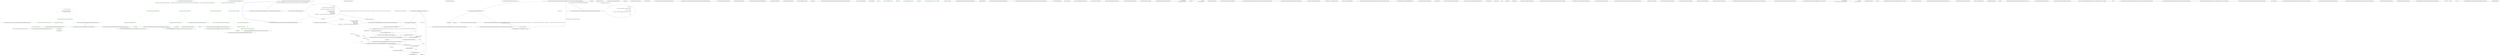 digraph  {
d1 [label="this._browser = new Browser(with =>\r\n            {\r\n                with.Module<TestingViewFactoryTestModule>();\r\n                with.ViewFactory<TestingViewFactory>();\r\n            })", span="10-14", cluster="Nancy.Testing.Tests.TestingViewExtensions.GetModelExtententionsTests.GetModelExtententionsTests()", color=green, community=1];
d34 [label="Nancy.Testing.Tests.TestingViewExtensions.GetModelExtententionsTests", span=""];
d0 [label="Entry Nancy.Testing.Tests.TestingViewExtensions.GetModelExtententionsTests.GetModelExtententionsTests()", span="8-8", cluster="Nancy.Testing.Tests.TestingViewExtensions.GetModelExtententionsTests.GetModelExtententionsTests()"];
d2 [label="Exit Nancy.Testing.Tests.TestingViewExtensions.GetModelExtententionsTests.GetModelExtententionsTests()", span="8-8", cluster="Nancy.Testing.Tests.TestingViewExtensions.GetModelExtententionsTests.GetModelExtententionsTests()"];
d3 [label="Entry Nancy.Testing.Browser.Browser(System.Action<Nancy.Testing.ConfigurableBootstrapper.ConfigurableBootstrapperConfigurator>)", span="26-26", cluster="Nancy.Testing.Browser.Browser(System.Action<Nancy.Testing.ConfigurableBootstrapper.ConfigurableBootstrapperConfigurator>)"];
d5 [label="with.Module<TestingViewFactoryTestModule>()", span="12-12", cluster="lambda expression", color=green, community=0];
d6 [label="with.ViewFactory<TestingViewFactory>()", span="13-13", cluster="lambda expression", color=green, community=0];
d4 [label="Entry lambda expression", span="10-14", cluster="lambda expression"];
d8 [label="Entry Nancy.Testing.ConfigurableBootstrapper.ConfigurableBootstrapperConfigurator.Module<T>()", span="807-807", cluster="Nancy.Testing.ConfigurableBootstrapper.ConfigurableBootstrapperConfigurator.Module<T>()"];
d7 [label="Exit lambda expression", span="10-14", cluster="lambda expression"];
d9 [label="Entry Nancy.Testing.ConfigurableBootstrapper.ConfigurableBootstrapperConfigurator.ViewFactory<T>()", span="1338-1338", cluster="Nancy.Testing.ConfigurableBootstrapper.ConfigurableBootstrapperConfigurator.ViewFactory<T>()"];
d11 [label="var response = this._browser.Get(''/testingViewFactoryNoModel'')", span="21-21", cluster="Nancy.Testing.Tests.TestingViewExtensions.GetModelExtententionsTests.GetModel_should_return_null_when_model_is_not_set()", color=green, community=0];
d10 [label="Entry Nancy.Testing.Tests.TestingViewExtensions.GetModelExtententionsTests.GetModel_should_return_null_when_model_is_not_set()", span="19-19", cluster="Nancy.Testing.Tests.TestingViewExtensions.GetModelExtententionsTests.GetModel_should_return_null_when_model_is_not_set()"];
d12 [label="Assert.Null(response.GetModel<ViewFactoryTestModel>())", span="22-22", cluster="Nancy.Testing.Tests.TestingViewExtensions.GetModelExtententionsTests.GetModel_should_return_null_when_model_is_not_set()", color=green, community=0];
d14 [label="Entry Nancy.Testing.Browser.Get(string, System.Action<Nancy.Testing.BrowserContext>)", span="59-59", cluster="Nancy.Testing.Browser.Get(string, System.Action<Nancy.Testing.BrowserContext>)"];
d13 [label="Exit Nancy.Testing.Tests.TestingViewExtensions.GetModelExtententionsTests.GetModel_should_return_null_when_model_is_not_set()", span="19-19", cluster="Nancy.Testing.Tests.TestingViewExtensions.GetModelExtententionsTests.GetModel_should_return_null_when_model_is_not_set()"];
d15 [label="Entry Nancy.Testing.BrowserResponse.GetModel<TType>()", span="53-53", cluster="Nancy.Testing.BrowserResponse.GetModel<TType>()"];
d16 [label="Entry Unk.Null", span="", cluster="Unk.Null"];
d18 [label="var response = this._browser.Get(''/testingViewFactory'')", span="28-28", cluster="Nancy.Testing.Tests.TestingViewExtensions.GetModelExtententionsTests.GetModel_should_not_return_null_when_model_is_set()", color=green, community=0];
d17 [label="Entry Nancy.Testing.Tests.TestingViewExtensions.GetModelExtententionsTests.GetModel_should_not_return_null_when_model_is_set()", span="26-26", cluster="Nancy.Testing.Tests.TestingViewExtensions.GetModelExtententionsTests.GetModel_should_not_return_null_when_model_is_set()"];
d19 [label="Assert.NotNull(response.GetModel<ViewFactoryTestModel>())", span="29-29", cluster="Nancy.Testing.Tests.TestingViewExtensions.GetModelExtententionsTests.GetModel_should_not_return_null_when_model_is_set()", color=green, community=0];
d20 [label="Exit Nancy.Testing.Tests.TestingViewExtensions.GetModelExtententionsTests.GetModel_should_not_return_null_when_model_is_set()", span="26-26", cluster="Nancy.Testing.Tests.TestingViewExtensions.GetModelExtententionsTests.GetModel_should_not_return_null_when_model_is_set()"];
d21 [label="Entry Unk.NotNull", span="", cluster="Unk.NotNull"];
d23 [label="var response = this._browser.Get(''/testingViewFactory'')", span="35-35", cluster="Nancy.Testing.Tests.TestingViewExtensions.GetModelExtententionsTests.should_return_model_of_correct_type()", color=green, community=0];
d22 [label="Entry Nancy.Testing.Tests.TestingViewExtensions.GetModelExtententionsTests.should_return_model_of_correct_type()", span="33-33", cluster="Nancy.Testing.Tests.TestingViewExtensions.GetModelExtententionsTests.should_return_model_of_correct_type()"];
d24 [label="Assert.IsType<ViewFactoryTestModel>(response.GetModel<ViewFactoryTestModel>())", span="36-36", cluster="Nancy.Testing.Tests.TestingViewExtensions.GetModelExtententionsTests.should_return_model_of_correct_type()", color=green, community=0];
d25 [label="Exit Nancy.Testing.Tests.TestingViewExtensions.GetModelExtententionsTests.should_return_model_of_correct_type()", span="33-33", cluster="Nancy.Testing.Tests.TestingViewExtensions.GetModelExtententionsTests.should_return_model_of_correct_type()"];
d26 [label="Entry Unk.>", span="", cluster="Unk.>"];
d28 [label="var response = this._browser.Get(''/testingViewFactory'')", span="42-42", cluster="Nancy.Testing.Tests.TestingViewExtensions.GetModelExtententionsTests.should_set_values_correct_on_the_model()", color=green, community=0];
d27 [label="Entry Nancy.Testing.Tests.TestingViewExtensions.GetModelExtententionsTests.should_set_values_correct_on_the_model()", span="40-40", cluster="Nancy.Testing.Tests.TestingViewExtensions.GetModelExtententionsTests.should_set_values_correct_on_the_model()"];
d29 [label="var model = response.GetModel<ViewFactoryTestModel>()", span="43-43", cluster="Nancy.Testing.Tests.TestingViewExtensions.GetModelExtententionsTests.should_set_values_correct_on_the_model()", color=green, community=0];
d30 [label="Assert.Equal(''A value'', model.AString)", span="44-44", cluster="Nancy.Testing.Tests.TestingViewExtensions.GetModelExtententionsTests.should_set_values_correct_on_the_model()", color=green, community=0];
d31 [label="Assert.Equal(''Another value'', model.ComplexModel.AnotherString)", span="45-45", cluster="Nancy.Testing.Tests.TestingViewExtensions.GetModelExtententionsTests.should_set_values_correct_on_the_model()", color=green, community=0];
d33 [label="Entry Unk.Equal", span="", cluster="Unk.Equal"];
d32 [label="Exit Nancy.Testing.Tests.TestingViewExtensions.GetModelExtententionsTests.should_set_values_correct_on_the_model()", span="40-40", cluster="Nancy.Testing.Tests.TestingViewExtensions.GetModelExtententionsTests.should_set_values_correct_on_the_model()"];
m0_12 [label="Entry System.ArgumentNullException.ArgumentNullException(string)", span="0-0", cluster="System.ArgumentNullException.ArgumentNullException(string)", file="ModulePathExtensionMethodTests.cs"];
m0_16 [label="Entry Nancy.Authentication.Forms.FormsAuthentication.GetRedirectToLoginHook(Nancy.Authentication.Forms.FormsAuthenticationConfiguration)", span="190-190", cluster="Nancy.Authentication.Forms.FormsAuthentication.GetRedirectToLoginHook(Nancy.Authentication.Forms.FormsAuthenticationConfiguration)", file="ModulePathExtensionMethodTests.cs"];
m0_71 [label="return context =>\r\n                {\r\n                    if (context.Response.StatusCode == HttpStatusCode.Unauthorized)\r\n                    {\r\n                        string redirectQuerystringKey = GetRedirectQuerystringKey(configuration);\r\n\r\n                        context.Response = context.GetRedirect(\r\n                            string.Format(''{0}?{1}={2}'', \r\n                            configuration.RedirectUrl,\r\n                            redirectQuerystringKey,\r\n                            context.ToFullPath(''~'' + context.Request.Path + HttpUtility.UrlEncode(context.Request.Url.Query))));\r\n                    }\r\n                };", span="192-204", cluster="Nancy.Authentication.Forms.FormsAuthentication.GetRedirectToLoginHook(Nancy.Authentication.Forms.FormsAuthenticationConfiguration)", file="ModulePathExtensionMethodTests.cs"];
m0_72 [label="Exit Nancy.Authentication.Forms.FormsAuthentication.GetRedirectToLoginHook(Nancy.Authentication.Forms.FormsAuthenticationConfiguration)", span="190-190", cluster="Nancy.Authentication.Forms.FormsAuthentication.GetRedirectToLoginHook(Nancy.Authentication.Forms.FormsAuthenticationConfiguration)", file="ModulePathExtensionMethodTests.cs"];
m0_18 [label="Entry Nancy.Authentication.Forms.FormsAuthentication.UserLoggedInRedirectResponse(Nancy.NancyContext, System.Guid, System.DateTime?, string)", span="75-75", cluster="Nancy.Authentication.Forms.FormsAuthentication.UserLoggedInRedirectResponse(Nancy.NancyContext, System.Guid, System.DateTime?, string)", file="ModulePathExtensionMethodTests.cs"];
m0_24 [label="string redirectQuerystringKey = GetRedirectQuerystringKey(currentConfiguration)", span="89-89", cluster="Nancy.Authentication.Forms.FormsAuthentication.UserLoggedInRedirectResponse(Nancy.NancyContext, System.Guid, System.DateTime?, string)", file="ModulePathExtensionMethodTests.cs"];
m0_30 [label="var authenticationCookie = BuildCookie(userIdentifier, cookieExpiry, currentConfiguration)", span="102-102", cluster="Nancy.Authentication.Forms.FormsAuthentication.UserLoggedInRedirectResponse(Nancy.NancyContext, System.Guid, System.DateTime?, string)", file="ModulePathExtensionMethodTests.cs"];
m0_27 [label="context.IsLocalUrl(queryUrl)", span="95-95", cluster="Nancy.Authentication.Forms.FormsAuthentication.UserLoggedInRedirectResponse(Nancy.NancyContext, System.Guid, System.DateTime?, string)", file="ModulePathExtensionMethodTests.cs"];
m0_22 [label="string.IsNullOrEmpty(redirectUrl)", span="84-84", cluster="Nancy.Authentication.Forms.FormsAuthentication.UserLoggedInRedirectResponse(Nancy.NancyContext, System.Guid, System.DateTime?, string)", file="ModulePathExtensionMethodTests.cs"];
m0_23 [label="redirectUrl = ''/''", span="86-86", cluster="Nancy.Authentication.Forms.FormsAuthentication.UserLoggedInRedirectResponse(Nancy.NancyContext, System.Guid, System.DateTime?, string)", file="ModulePathExtensionMethodTests.cs"];
m0_25 [label="context.Request.Query[redirectQuerystringKey].HasValue", span="91-91", cluster="Nancy.Authentication.Forms.FormsAuthentication.UserLoggedInRedirectResponse(Nancy.NancyContext, System.Guid, System.DateTime?, string)", file="ModulePathExtensionMethodTests.cs"];
m0_26 [label="var queryUrl = (string)context.Request.Query[redirectQuerystringKey]", span="93-93", cluster="Nancy.Authentication.Forms.FormsAuthentication.UserLoggedInRedirectResponse(Nancy.NancyContext, System.Guid, System.DateTime?, string)", file="ModulePathExtensionMethodTests.cs"];
m0_29 [label="var response = context.GetRedirect(redirectUrl)", span="101-101", cluster="Nancy.Authentication.Forms.FormsAuthentication.UserLoggedInRedirectResponse(Nancy.NancyContext, System.Guid, System.DateTime?, string)", file="ModulePathExtensionMethodTests.cs"];
m0_31 [label="response.AddCookie(authenticationCookie)", span="103-103", cluster="Nancy.Authentication.Forms.FormsAuthentication.UserLoggedInRedirectResponse(Nancy.NancyContext, System.Guid, System.DateTime?, string)", file="ModulePathExtensionMethodTests.cs"];
m0_19 [label="var redirectUrl = fallbackRedirectUrl", span="77-77", cluster="Nancy.Authentication.Forms.FormsAuthentication.UserLoggedInRedirectResponse(Nancy.NancyContext, System.Guid, System.DateTime?, string)", file="ModulePathExtensionMethodTests.cs"];
m0_21 [label="redirectUrl = context.Request.Url.BasePath", span="81-81", cluster="Nancy.Authentication.Forms.FormsAuthentication.UserLoggedInRedirectResponse(Nancy.NancyContext, System.Guid, System.DateTime?, string)", file="ModulePathExtensionMethodTests.cs"];
m0_28 [label="redirectUrl = queryUrl", span="97-97", cluster="Nancy.Authentication.Forms.FormsAuthentication.UserLoggedInRedirectResponse(Nancy.NancyContext, System.Guid, System.DateTime?, string)", file="ModulePathExtensionMethodTests.cs"];
m0_20 [label="string.IsNullOrEmpty(redirectUrl)", span="79-79", cluster="Nancy.Authentication.Forms.FormsAuthentication.UserLoggedInRedirectResponse(Nancy.NancyContext, System.Guid, System.DateTime?, string)", file="ModulePathExtensionMethodTests.cs"];
m0_32 [label="return response;", span="105-105", cluster="Nancy.Authentication.Forms.FormsAuthentication.UserLoggedInRedirectResponse(Nancy.NancyContext, System.Guid, System.DateTime?, string)", file="ModulePathExtensionMethodTests.cs"];
m0_33 [label="Exit Nancy.Authentication.Forms.FormsAuthentication.UserLoggedInRedirectResponse(Nancy.NancyContext, System.Guid, System.DateTime?, string)", span="75-75", cluster="Nancy.Authentication.Forms.FormsAuthentication.UserLoggedInRedirectResponse(Nancy.NancyContext, System.Guid, System.DateTime?, string)", file="ModulePathExtensionMethodTests.cs"];
m0_110 [label="Entry string.Format(string, object, object)", span="0-0", cluster="string.Format(string, object, object)", file="ModulePathExtensionMethodTests.cs"];
m0_139 [label="Entry string.IsNullOrWhiteSpace(string)", span="0-0", cluster="string.IsNullOrWhiteSpace(string)", file="ModulePathExtensionMethodTests.cs"];
m0_98 [label="Entry Nancy.Cookies.NancyCookie.NancyCookie(string, string, bool, bool)", span="20-20", cluster="Nancy.Cookies.NancyCookie.NancyCookie(string, string, bool, bool)", file="ModulePathExtensionMethodTests.cs"];
m0_69 [label="Entry Nancy.Authentication.Forms.FormsAuthentication.GetAuthenticatedUserFromCookie(Nancy.NancyContext, Nancy.Authentication.Forms.FormsAuthenticationConfiguration)", span="214-214", cluster="Nancy.Authentication.Forms.FormsAuthentication.GetAuthenticatedUserFromCookie(Nancy.NancyContext, Nancy.Authentication.Forms.FormsAuthenticationConfiguration)", file="ModulePathExtensionMethodTests.cs"];
m0_81 [label="!context.Request.Cookies.ContainsKey(formsAuthenticationCookieName)", span="216-216", cluster="Nancy.Authentication.Forms.FormsAuthentication.GetAuthenticatedUserFromCookie(Nancy.NancyContext, Nancy.Authentication.Forms.FormsAuthenticationConfiguration)", file="ModulePathExtensionMethodTests.cs"];
m0_83 [label="var cookieValue = DecryptAndValidateAuthenticationCookie(context.Request.Cookies[formsAuthenticationCookieName], configuration)", span="221-221", cluster="Nancy.Authentication.Forms.FormsAuthentication.GetAuthenticatedUserFromCookie(Nancy.NancyContext, Nancy.Authentication.Forms.FormsAuthenticationConfiguration)", file="ModulePathExtensionMethodTests.cs"];
m0_84 [label="Guid returnGuid", span="223-223", cluster="Nancy.Authentication.Forms.FormsAuthentication.GetAuthenticatedUserFromCookie(Nancy.NancyContext, Nancy.Authentication.Forms.FormsAuthenticationConfiguration)", file="ModulePathExtensionMethodTests.cs"];
m0_82 [label="return Guid.Empty;", span="218-218", cluster="Nancy.Authentication.Forms.FormsAuthentication.GetAuthenticatedUserFromCookie(Nancy.NancyContext, Nancy.Authentication.Forms.FormsAuthenticationConfiguration)", file="ModulePathExtensionMethodTests.cs"];
m0_86 [label="return Guid.Empty;", span="226-226", cluster="Nancy.Authentication.Forms.FormsAuthentication.GetAuthenticatedUserFromCookie(Nancy.NancyContext, Nancy.Authentication.Forms.FormsAuthenticationConfiguration)", file="ModulePathExtensionMethodTests.cs"];
m0_87 [label="return returnGuid;", span="229-229", cluster="Nancy.Authentication.Forms.FormsAuthentication.GetAuthenticatedUserFromCookie(Nancy.NancyContext, Nancy.Authentication.Forms.FormsAuthenticationConfiguration)", file="ModulePathExtensionMethodTests.cs"];
m0_85 [label="String.IsNullOrEmpty(cookieValue) || !Guid.TryParse(cookieValue, out returnGuid)", span="224-224", cluster="Nancy.Authentication.Forms.FormsAuthentication.GetAuthenticatedUserFromCookie(Nancy.NancyContext, Nancy.Authentication.Forms.FormsAuthenticationConfiguration)", file="ModulePathExtensionMethodTests.cs"];
m0_88 [label="Exit Nancy.Authentication.Forms.FormsAuthentication.GetAuthenticatedUserFromCookie(Nancy.NancyContext, Nancy.Authentication.Forms.FormsAuthenticationConfiguration)", span="214-214", cluster="Nancy.Authentication.Forms.FormsAuthentication.GetAuthenticatedUserFromCookie(Nancy.NancyContext, Nancy.Authentication.Forms.FormsAuthenticationConfiguration)", file="ModulePathExtensionMethodTests.cs"];
m0_35 [label="Entry Nancy.Authentication.Forms.FormsAuthentication.GetRedirectQuerystringKey(Nancy.Authentication.Forms.FormsAuthenticationConfiguration)", span="318-318", cluster="Nancy.Authentication.Forms.FormsAuthentication.GetRedirectQuerystringKey(Nancy.Authentication.Forms.FormsAuthenticationConfiguration)", file="ModulePathExtensionMethodTests.cs"];
m0_132 [label="string redirectQuerystringKey = null", span="320-320", cluster="Nancy.Authentication.Forms.FormsAuthentication.GetRedirectQuerystringKey(Nancy.Authentication.Forms.FormsAuthenticationConfiguration)", file="ModulePathExtensionMethodTests.cs"];
m0_134 [label="redirectQuerystringKey = configuration.RedirectQuerystringKey", span="324-324", cluster="Nancy.Authentication.Forms.FormsAuthentication.GetRedirectQuerystringKey(Nancy.Authentication.Forms.FormsAuthenticationConfiguration)", file="ModulePathExtensionMethodTests.cs"];
m0_133 [label="configuration != null", span="322-322", cluster="Nancy.Authentication.Forms.FormsAuthentication.GetRedirectQuerystringKey(Nancy.Authentication.Forms.FormsAuthenticationConfiguration)", file="ModulePathExtensionMethodTests.cs"];
m0_135 [label="string.IsNullOrWhiteSpace(redirectQuerystringKey)", span="327-327", cluster="Nancy.Authentication.Forms.FormsAuthentication.GetRedirectQuerystringKey(Nancy.Authentication.Forms.FormsAuthenticationConfiguration)", file="ModulePathExtensionMethodTests.cs"];
m0_137 [label="return redirectQuerystringKey;", span="332-332", cluster="Nancy.Authentication.Forms.FormsAuthentication.GetRedirectQuerystringKey(Nancy.Authentication.Forms.FormsAuthenticationConfiguration)", file="ModulePathExtensionMethodTests.cs"];
m0_136 [label="redirectQuerystringKey = FormsAuthenticationConfiguration.DefaultRedirectQuerystringKey", span="329-329", cluster="Nancy.Authentication.Forms.FormsAuthentication.GetRedirectQuerystringKey(Nancy.Authentication.Forms.FormsAuthenticationConfiguration)", file="ModulePathExtensionMethodTests.cs"];
m0_138 [label="Exit Nancy.Authentication.Forms.FormsAuthentication.GetRedirectQuerystringKey(Nancy.Authentication.Forms.FormsAuthenticationConfiguration)", span="318-318", cluster="Nancy.Authentication.Forms.FormsAuthentication.GetRedirectQuerystringKey(Nancy.Authentication.Forms.FormsAuthenticationConfiguration)", file="ModulePathExtensionMethodTests.cs"];
m0_126 [label="Entry Nancy.Cryptography.Base64Helpers.GetBase64Length(int)", span="11-11", cluster="Nancy.Cryptography.Base64Helpers.GetBase64Length(int)", file="ModulePathExtensionMethodTests.cs"];
m0_125 [label="Entry Nancy.Helpers.HttpUtility.UrlDecode(string)", span="103-103", cluster="Nancy.Helpers.HttpUtility.UrlDecode(string)", file="ModulePathExtensionMethodTests.cs"];
m0_37 [label="Entry Nancy.NancyContext.GetRedirect(string)", span="60-60", cluster="Nancy.NancyContext.GetRedirect(string)", file="ModulePathExtensionMethodTests.cs"];
m0_15 [label="Entry Nancy.NamedPipelineBase<TDelegate>.AddItemToStartOfPipeline(TDelegate)", span="45-45", cluster="Nancy.NamedPipelineBase<TDelegate>.AddItemToStartOfPipeline(TDelegate)", file="ModulePathExtensionMethodTests.cs"];
m0_79 [label="Entry Nancy.NancyContext.ToFullPath(string)", span="28-28", cluster="Nancy.NancyContext.ToFullPath(string)", file="ModulePathExtensionMethodTests.cs"];
m0_78 [label="Entry Nancy.Helpers.HttpUtility.UrlEncode(string)", span="373-373", cluster="Nancy.Helpers.HttpUtility.UrlEncode(string)", file="ModulePathExtensionMethodTests.cs"];
m0_14 [label="Entry Nancy.Authentication.Forms.FormsAuthentication.GetLoadAuthenticationHook(Nancy.Authentication.Forms.FormsAuthenticationConfiguration)", span="165-165", cluster="Nancy.Authentication.Forms.FormsAuthentication.GetLoadAuthenticationHook(Nancy.Authentication.Forms.FormsAuthenticationConfiguration)", file="ModulePathExtensionMethodTests.cs"];
m0_60 [label="throw new ArgumentNullException(''configuration'');", span="169-169", cluster="Nancy.Authentication.Forms.FormsAuthentication.GetLoadAuthenticationHook(Nancy.Authentication.Forms.FormsAuthenticationConfiguration)", file="ModulePathExtensionMethodTests.cs"];
m0_59 [label="configuration == null", span="167-167", cluster="Nancy.Authentication.Forms.FormsAuthentication.GetLoadAuthenticationHook(Nancy.Authentication.Forms.FormsAuthenticationConfiguration)", file="ModulePathExtensionMethodTests.cs"];
m0_61 [label="return context =>\r\n                {\r\n                    var userGuid = GetAuthenticatedUserFromCookie(context, configuration);\r\n\r\n                    if (userGuid != Guid.Empty)\r\n                    {\r\n                        context.CurrentUser = configuration.UserMapper.GetUserFromIdentifier(userGuid, context);\r\n                    }\r\n\r\n                    return null;\r\n                };", span="172-182", cluster="Nancy.Authentication.Forms.FormsAuthentication.GetLoadAuthenticationHook(Nancy.Authentication.Forms.FormsAuthenticationConfiguration)", file="ModulePathExtensionMethodTests.cs"];
m0_62 [label="Exit Nancy.Authentication.Forms.FormsAuthentication.GetLoadAuthenticationHook(Nancy.Authentication.Forms.FormsAuthenticationConfiguration)", span="165-165", cluster="Nancy.Authentication.Forms.FormsAuthentication.GetLoadAuthenticationHook(Nancy.Authentication.Forms.FormsAuthenticationConfiguration)", file="ModulePathExtensionMethodTests.cs"];
m0_36 [label="Entry Nancy.NancyContext.IsLocalUrl(string)", span="94-94", cluster="Nancy.NancyContext.IsLocalUrl(string)", file="ModulePathExtensionMethodTests.cs"];
m0_109 [label="Entry System.Convert.ToBase64String(byte[])", span="0-0", cluster="System.Convert.ToBase64String(byte[])", file="ModulePathExtensionMethodTests.cs"];
m0_96 [label="Entry System.Guid.ToString()", span="0-0", cluster="System.Guid.ToString()", file="ModulePathExtensionMethodTests.cs"];
m0_0 [label="Entry Nancy.Authentication.Forms.FormsAuthentication.Enable(Nancy.Bootstrapper.IPipelines, Nancy.Authentication.Forms.FormsAuthenticationConfiguration)", span="40-40", cluster="Nancy.Authentication.Forms.FormsAuthentication.Enable(Nancy.Bootstrapper.IPipelines, Nancy.Authentication.Forms.FormsAuthenticationConfiguration)", file="ModulePathExtensionMethodTests.cs"];
m0_1 [label="pipelines == null", span="42-42", cluster="Nancy.Authentication.Forms.FormsAuthentication.Enable(Nancy.Bootstrapper.IPipelines, Nancy.Authentication.Forms.FormsAuthenticationConfiguration)", color=green, community=0, file="ModulePathExtensionMethodTests.cs"];
m0_2 [label="throw new ArgumentNullException(''pipelines'');", span="44-44", cluster="Nancy.Authentication.Forms.FormsAuthentication.Enable(Nancy.Bootstrapper.IPipelines, Nancy.Authentication.Forms.FormsAuthenticationConfiguration)", color=green, community=0, file="ModulePathExtensionMethodTests.cs"];
m0_3 [label="configuration == null", span="47-47", cluster="Nancy.Authentication.Forms.FormsAuthentication.Enable(Nancy.Bootstrapper.IPipelines, Nancy.Authentication.Forms.FormsAuthenticationConfiguration)", color=green, community=0, file="ModulePathExtensionMethodTests.cs"];
m0_4 [label="throw new ArgumentNullException(''configuration'');", span="49-49", cluster="Nancy.Authentication.Forms.FormsAuthentication.Enable(Nancy.Bootstrapper.IPipelines, Nancy.Authentication.Forms.FormsAuthenticationConfiguration)", color=green, community=0, file="ModulePathExtensionMethodTests.cs"];
m0_5 [label="!configuration.IsValid", span="52-52", cluster="Nancy.Authentication.Forms.FormsAuthentication.Enable(Nancy.Bootstrapper.IPipelines, Nancy.Authentication.Forms.FormsAuthenticationConfiguration)", color=green, community=0, file="ModulePathExtensionMethodTests.cs"];
m0_6 [label="throw new ArgumentException(''Configuration is invalid'', ''configuration'');", span="54-54", cluster="Nancy.Authentication.Forms.FormsAuthentication.Enable(Nancy.Bootstrapper.IPipelines, Nancy.Authentication.Forms.FormsAuthenticationConfiguration)", color=green, community=0, file="ModulePathExtensionMethodTests.cs"];
m0_7 [label="currentConfiguration = configuration", span="57-57", cluster="Nancy.Authentication.Forms.FormsAuthentication.Enable(Nancy.Bootstrapper.IPipelines, Nancy.Authentication.Forms.FormsAuthenticationConfiguration)", color=green, community=0, file="ModulePathExtensionMethodTests.cs"];
m0_8 [label="pipelines.BeforeRequest.AddItemToStartOfPipeline(GetLoadAuthenticationHook(configuration))", span="59-59", cluster="Nancy.Authentication.Forms.FormsAuthentication.Enable(Nancy.Bootstrapper.IPipelines, Nancy.Authentication.Forms.FormsAuthenticationConfiguration)", file="ModulePathExtensionMethodTests.cs"];
m0_9 [label="!configuration.DisableRedirect", span="60-60", cluster="Nancy.Authentication.Forms.FormsAuthentication.Enable(Nancy.Bootstrapper.IPipelines, Nancy.Authentication.Forms.FormsAuthenticationConfiguration)", file="ModulePathExtensionMethodTests.cs"];
m0_10 [label="pipelines.AfterRequest.AddItemToEndOfPipeline(GetRedirectToLoginHook(configuration))", span="62-62", cluster="Nancy.Authentication.Forms.FormsAuthentication.Enable(Nancy.Bootstrapper.IPipelines, Nancy.Authentication.Forms.FormsAuthenticationConfiguration)", file="ModulePathExtensionMethodTests.cs"];
m0_11 [label="Exit Nancy.Authentication.Forms.FormsAuthentication.Enable(Nancy.Bootstrapper.IPipelines, Nancy.Authentication.Forms.FormsAuthenticationConfiguration)", span="40-40", cluster="Nancy.Authentication.Forms.FormsAuthentication.Enable(Nancy.Bootstrapper.IPipelines, Nancy.Authentication.Forms.FormsAuthenticationConfiguration)", file="ModulePathExtensionMethodTests.cs"];
m0_101 [label="Entry System.DateTime.AddDays(double)", span="0-0", cluster="System.DateTime.AddDays(double)", file="ModulePathExtensionMethodTests.cs"];
m0_128 [label="Entry string.Substring(int, int)", span="0-0", cluster="string.Substring(int, int)", file="ModulePathExtensionMethodTests.cs"];
m0_131 [label="Entry Nancy.Cryptography.IEncryptionProvider.Decrypt(string)", span="19-19", cluster="Nancy.Cryptography.IEncryptionProvider.Decrypt(string)", file="ModulePathExtensionMethodTests.cs"];
m0_80 [label="Entry string.Format(string, object, object, object)", span="0-0", cluster="string.Format(string, object, object, object)", file="ModulePathExtensionMethodTests.cs"];
m0_130 [label="Entry Nancy.Cryptography.HmacComparer.Compare(byte[], byte[], int)", span="15-15", cluster="Nancy.Cryptography.HmacComparer.Compare(byte[], byte[], int)", file="ModulePathExtensionMethodTests.cs"];
m0_107 [label="Entry Nancy.Cryptography.IEncryptionProvider.Encrypt(string)", span="12-12", cluster="Nancy.Cryptography.IEncryptionProvider.Encrypt(string)", file="ModulePathExtensionMethodTests.cs"];
m0_91 [label="Entry System.Guid.TryParse(string, out System.Guid)", span="0-0", cluster="System.Guid.TryParse(string, out System.Guid)", file="ModulePathExtensionMethodTests.cs"];
m0_53 [label="Entry Nancy.Authentication.Forms.FormsAuthentication.LogOutResponse()", span="146-146", cluster="Nancy.Authentication.Forms.FormsAuthentication.LogOutResponse()", file="ModulePathExtensionMethodTests.cs"];
m0_55 [label="var authenticationCookie = \r\n                BuildLogoutCookie(currentConfiguration)", span="151-152", cluster="Nancy.Authentication.Forms.FormsAuthentication.LogOutResponse()", file="ModulePathExtensionMethodTests.cs"];
m0_57 [label="return response;", span="156-156", cluster="Nancy.Authentication.Forms.FormsAuthentication.LogOutResponse()", file="ModulePathExtensionMethodTests.cs"];
m0_54 [label="var response =\r\n                (Response)HttpStatusCode.OK", span="148-149", cluster="Nancy.Authentication.Forms.FormsAuthentication.LogOutResponse()", file="ModulePathExtensionMethodTests.cs"];
m0_56 [label="response.AddCookie(authenticationCookie)", span="154-154", cluster="Nancy.Authentication.Forms.FormsAuthentication.LogOutResponse()", file="ModulePathExtensionMethodTests.cs"];
m0_58 [label="Exit Nancy.Authentication.Forms.FormsAuthentication.LogOutResponse()", span="146-146", cluster="Nancy.Authentication.Forms.FormsAuthentication.LogOutResponse()", file="ModulePathExtensionMethodTests.cs"];
m0_97 [label="Entry Nancy.Authentication.Forms.FormsAuthentication.EncryptAndSignCookie(string, Nancy.Authentication.Forms.FormsAuthenticationConfiguration)", span="264-264", cluster="Nancy.Authentication.Forms.FormsAuthentication.EncryptAndSignCookie(string, Nancy.Authentication.Forms.FormsAuthenticationConfiguration)", file="ModulePathExtensionMethodTests.cs"];
m0_102 [label="var encryptedCookie = configuration.CryptographyConfiguration.EncryptionProvider.Encrypt(cookieValue)", span="266-266", cluster="Nancy.Authentication.Forms.FormsAuthentication.EncryptAndSignCookie(string, Nancy.Authentication.Forms.FormsAuthenticationConfiguration)", file="ModulePathExtensionMethodTests.cs"];
m0_103 [label="var hmacBytes = GenerateHmac(encryptedCookie, configuration)", span="267-267", cluster="Nancy.Authentication.Forms.FormsAuthentication.EncryptAndSignCookie(string, Nancy.Authentication.Forms.FormsAuthenticationConfiguration)", file="ModulePathExtensionMethodTests.cs"];
m0_105 [label="return String.Format(''{1}{0}'', encryptedCookie, hmacString);", span="270-270", cluster="Nancy.Authentication.Forms.FormsAuthentication.EncryptAndSignCookie(string, Nancy.Authentication.Forms.FormsAuthenticationConfiguration)", file="ModulePathExtensionMethodTests.cs"];
m0_104 [label="var hmacString = Convert.ToBase64String(hmacBytes)", span="268-268", cluster="Nancy.Authentication.Forms.FormsAuthentication.EncryptAndSignCookie(string, Nancy.Authentication.Forms.FormsAuthenticationConfiguration)", file="ModulePathExtensionMethodTests.cs"];
m0_106 [label="Exit Nancy.Authentication.Forms.FormsAuthentication.EncryptAndSignCookie(string, Nancy.Authentication.Forms.FormsAuthenticationConfiguration)", span="264-264", cluster="Nancy.Authentication.Forms.FormsAuthentication.EncryptAndSignCookie(string, Nancy.Authentication.Forms.FormsAuthenticationConfiguration)", file="ModulePathExtensionMethodTests.cs"];
m0_17 [label="Entry Nancy.NamedPipelineBase<TDelegate>.AddItemToEndOfPipeline(TDelegate)", span="67-67", cluster="Nancy.NamedPipelineBase<TDelegate>.AddItemToEndOfPipeline(TDelegate)", file="ModulePathExtensionMethodTests.cs"];
m0_34 [label="Entry string.IsNullOrEmpty(string)", span="0-0", cluster="string.IsNullOrEmpty(string)", file="ModulePathExtensionMethodTests.cs"];
m0_113 [label="Entry Nancy.Cryptography.IHmacProvider.GenerateHmac(string)", span="17-17", cluster="Nancy.Cryptography.IHmacProvider.GenerateHmac(string)", file="ModulePathExtensionMethodTests.cs"];
m0_89 [label="Entry System.Collections.Generic.IDictionary<TKey, TValue>.ContainsKey(TKey)", span="0-0", cluster="System.Collections.Generic.IDictionary<TKey, TValue>.ContainsKey(TKey)", file="ModulePathExtensionMethodTests.cs"];
m0_73 [label="Entry lambda expression", span="192-204", cluster="lambda expression", file="ModulePathExtensionMethodTests.cs"];
m0_64 [label="var userGuid = GetAuthenticatedUserFromCookie(context, configuration)", span="174-174", cluster="lambda expression", file="ModulePathExtensionMethodTests.cs"];
m0_66 [label="context.CurrentUser = configuration.UserMapper.GetUserFromIdentifier(userGuid, context)", span="178-178", cluster="lambda expression", file="ModulePathExtensionMethodTests.cs"];
m0_75 [label="string redirectQuerystringKey = GetRedirectQuerystringKey(configuration)", span="196-196", cluster="lambda expression", file="ModulePathExtensionMethodTests.cs"];
m0_76 [label="context.Response = context.GetRedirect(\r\n                            string.Format(''{0}?{1}={2}'', \r\n                            configuration.RedirectUrl,\r\n                            redirectQuerystringKey,\r\n                            context.ToFullPath(''~'' + context.Request.Path + HttpUtility.UrlEncode(context.Request.Url.Query))))", span="198-202", cluster="lambda expression", file="ModulePathExtensionMethodTests.cs"];
m0_63 [label="Entry lambda expression", span="172-182", cluster="lambda expression", file="ModulePathExtensionMethodTests.cs"];
m0_65 [label="userGuid != Guid.Empty", span="176-176", cluster="lambda expression", file="ModulePathExtensionMethodTests.cs"];
m0_67 [label="return null;", span="181-181", cluster="lambda expression", file="ModulePathExtensionMethodTests.cs"];
m0_74 [label="context.Response.StatusCode == HttpStatusCode.Unauthorized", span="194-194", cluster="lambda expression", file="ModulePathExtensionMethodTests.cs"];
m0_77 [label="Exit lambda expression", span="192-204", cluster="lambda expression", file="ModulePathExtensionMethodTests.cs"];
m0_68 [label="Exit lambda expression", span="172-182", cluster="lambda expression", file="ModulePathExtensionMethodTests.cs"];
m0_90 [label="Entry Nancy.Authentication.Forms.FormsAuthentication.DecryptAndValidateAuthenticationCookie(string, Nancy.Authentication.Forms.FormsAuthenticationConfiguration)", span="290-290", cluster="Nancy.Authentication.Forms.FormsAuthentication.DecryptAndValidateAuthenticationCookie(string, Nancy.Authentication.Forms.FormsAuthenticationConfiguration)", file="ModulePathExtensionMethodTests.cs"];
m0_114 [label="var decodedCookie = Helpers.HttpUtility.UrlDecode(cookieValue)", span="293-293", cluster="Nancy.Authentication.Forms.FormsAuthentication.DecryptAndValidateAuthenticationCookie(string, Nancy.Authentication.Forms.FormsAuthenticationConfiguration)", file="ModulePathExtensionMethodTests.cs"];
m0_115 [label="var hmacStringLength = Base64Helpers.GetBase64Length(configuration.CryptographyConfiguration.HmacProvider.HmacLength)", span="295-295", cluster="Nancy.Authentication.Forms.FormsAuthentication.DecryptAndValidateAuthenticationCookie(string, Nancy.Authentication.Forms.FormsAuthenticationConfiguration)", file="ModulePathExtensionMethodTests.cs"];
m0_118 [label="var encryptionProvider = configuration.CryptographyConfiguration.EncryptionProvider", span="300-300", cluster="Nancy.Authentication.Forms.FormsAuthentication.DecryptAndValidateAuthenticationCookie(string, Nancy.Authentication.Forms.FormsAuthenticationConfiguration)", file="ModulePathExtensionMethodTests.cs"];
m0_120 [label="var newHmac = GenerateHmac(encryptedCookie, configuration)", span="304-304", cluster="Nancy.Authentication.Forms.FormsAuthentication.DecryptAndValidateAuthenticationCookie(string, Nancy.Authentication.Forms.FormsAuthenticationConfiguration)", file="ModulePathExtensionMethodTests.cs"];
m0_121 [label="var hmacValid = HmacComparer.Compare(newHmac, hmacBytes, configuration.CryptographyConfiguration.HmacProvider.HmacLength)", span="305-305", cluster="Nancy.Authentication.Forms.FormsAuthentication.DecryptAndValidateAuthenticationCookie(string, Nancy.Authentication.Forms.FormsAuthenticationConfiguration)", file="ModulePathExtensionMethodTests.cs"];
m0_123 [label="return hmacValid ? decrypted : String.Empty;", span="310-310", cluster="Nancy.Authentication.Forms.FormsAuthentication.DecryptAndValidateAuthenticationCookie(string, Nancy.Authentication.Forms.FormsAuthenticationConfiguration)", file="ModulePathExtensionMethodTests.cs"];
m0_116 [label="var encryptedCookie = decodedCookie.Substring(hmacStringLength)", span="297-297", cluster="Nancy.Authentication.Forms.FormsAuthentication.DecryptAndValidateAuthenticationCookie(string, Nancy.Authentication.Forms.FormsAuthenticationConfiguration)", file="ModulePathExtensionMethodTests.cs"];
m0_117 [label="var hmacString = decodedCookie.Substring(0, hmacStringLength)", span="298-298", cluster="Nancy.Authentication.Forms.FormsAuthentication.DecryptAndValidateAuthenticationCookie(string, Nancy.Authentication.Forms.FormsAuthenticationConfiguration)", file="ModulePathExtensionMethodTests.cs"];
m0_119 [label="var hmacBytes = Convert.FromBase64String(hmacString)", span="303-303", cluster="Nancy.Authentication.Forms.FormsAuthentication.DecryptAndValidateAuthenticationCookie(string, Nancy.Authentication.Forms.FormsAuthenticationConfiguration)", file="ModulePathExtensionMethodTests.cs"];
m0_122 [label="var decrypted = encryptionProvider.Decrypt(encryptedCookie)", span="307-307", cluster="Nancy.Authentication.Forms.FormsAuthentication.DecryptAndValidateAuthenticationCookie(string, Nancy.Authentication.Forms.FormsAuthenticationConfiguration)", file="ModulePathExtensionMethodTests.cs"];
m0_124 [label="Exit Nancy.Authentication.Forms.FormsAuthentication.DecryptAndValidateAuthenticationCookie(string, Nancy.Authentication.Forms.FormsAuthenticationConfiguration)", span="290-290", cluster="Nancy.Authentication.Forms.FormsAuthentication.DecryptAndValidateAuthenticationCookie(string, Nancy.Authentication.Forms.FormsAuthenticationConfiguration)", file="ModulePathExtensionMethodTests.cs"];
m0_70 [label="Entry Nancy.Authentication.Forms.IUserMapper.GetUserFromIdentifier(System.Guid, Nancy.NancyContext)", span="17-17", cluster="Nancy.Authentication.Forms.IUserMapper.GetUserFromIdentifier(System.Guid, Nancy.NancyContext)", file="ModulePathExtensionMethodTests.cs"];
m0_40 [label="Entry Nancy.Authentication.Forms.FormsAuthentication.UserLoggedInResponse(System.Guid, System.DateTime?)", span="114-114", cluster="Nancy.Authentication.Forms.FormsAuthentication.UserLoggedInResponse(System.Guid, System.DateTime?)", file="ModulePathExtensionMethodTests.cs"];
m0_42 [label="var authenticationCookie = \r\n                BuildCookie(userIdentifier, cookieExpiry, currentConfiguration)", span="119-120", cluster="Nancy.Authentication.Forms.FormsAuthentication.UserLoggedInResponse(System.Guid, System.DateTime?)", file="ModulePathExtensionMethodTests.cs"];
m0_41 [label="var response =\r\n                (Response)HttpStatusCode.OK", span="116-117", cluster="Nancy.Authentication.Forms.FormsAuthentication.UserLoggedInResponse(System.Guid, System.DateTime?)", file="ModulePathExtensionMethodTests.cs"];
m0_43 [label="response.AddCookie(authenticationCookie)", span="122-122", cluster="Nancy.Authentication.Forms.FormsAuthentication.UserLoggedInResponse(System.Guid, System.DateTime?)", file="ModulePathExtensionMethodTests.cs"];
m0_44 [label="return response;", span="124-124", cluster="Nancy.Authentication.Forms.FormsAuthentication.UserLoggedInResponse(System.Guid, System.DateTime?)", file="ModulePathExtensionMethodTests.cs"];
m0_45 [label="Exit Nancy.Authentication.Forms.FormsAuthentication.UserLoggedInResponse(System.Guid, System.DateTime?)", span="114-114", cluster="Nancy.Authentication.Forms.FormsAuthentication.UserLoggedInResponse(System.Guid, System.DateTime?)", file="ModulePathExtensionMethodTests.cs"];
m0_129 [label="Entry System.Convert.FromBase64String(string)", span="0-0", cluster="System.Convert.FromBase64String(string)", file="ModulePathExtensionMethodTests.cs"];
m0_46 [label="Entry Nancy.Authentication.Forms.FormsAuthentication.LogOutAndRedirectResponse(Nancy.NancyContext, string)", span="133-133", cluster="Nancy.Authentication.Forms.FormsAuthentication.LogOutAndRedirectResponse(Nancy.NancyContext, string)", file="ModulePathExtensionMethodTests.cs"];
m0_48 [label="var authenticationCookie = BuildLogoutCookie(currentConfiguration)", span="136-136", cluster="Nancy.Authentication.Forms.FormsAuthentication.LogOutAndRedirectResponse(Nancy.NancyContext, string)", file="ModulePathExtensionMethodTests.cs"];
m0_47 [label="var response = context.GetRedirect(redirectUrl)", span="135-135", cluster="Nancy.Authentication.Forms.FormsAuthentication.LogOutAndRedirectResponse(Nancy.NancyContext, string)", file="ModulePathExtensionMethodTests.cs"];
m0_49 [label="response.AddCookie(authenticationCookie)", span="137-137", cluster="Nancy.Authentication.Forms.FormsAuthentication.LogOutAndRedirectResponse(Nancy.NancyContext, string)", file="ModulePathExtensionMethodTests.cs"];
m0_50 [label="return response;", span="139-139", cluster="Nancy.Authentication.Forms.FormsAuthentication.LogOutAndRedirectResponse(Nancy.NancyContext, string)", file="ModulePathExtensionMethodTests.cs"];
m0_51 [label="Exit Nancy.Authentication.Forms.FormsAuthentication.LogOutAndRedirectResponse(Nancy.NancyContext, string)", span="133-133", cluster="Nancy.Authentication.Forms.FormsAuthentication.LogOutAndRedirectResponse(Nancy.NancyContext, string)", file="ModulePathExtensionMethodTests.cs"];
m0_13 [label="Entry System.ArgumentException.ArgumentException(string, string)", span="0-0", cluster="System.ArgumentException.ArgumentException(string, string)", file="ModulePathExtensionMethodTests.cs"];
m0_39 [label="Entry Nancy.Response.AddCookie(Nancy.Cookies.INancyCookie)", span="72-72", cluster="Nancy.Response.AddCookie(Nancy.Cookies.INancyCookie)", file="ModulePathExtensionMethodTests.cs"];
m0_38 [label="Entry Nancy.Authentication.Forms.FormsAuthentication.BuildCookie(System.Guid, System.DateTime?, Nancy.Authentication.Forms.FormsAuthenticationConfiguration)", span="239-239", cluster="Nancy.Authentication.Forms.FormsAuthentication.BuildCookie(System.Guid, System.DateTime?, Nancy.Authentication.Forms.FormsAuthenticationConfiguration)", file="ModulePathExtensionMethodTests.cs"];
m0_92 [label="var cookieContents = EncryptAndSignCookie(userIdentifier.ToString(), configuration)", span="241-241", cluster="Nancy.Authentication.Forms.FormsAuthentication.BuildCookie(System.Guid, System.DateTime?, Nancy.Authentication.Forms.FormsAuthenticationConfiguration)", file="ModulePathExtensionMethodTests.cs"];
m0_93 [label="var cookie = new NancyCookie(formsAuthenticationCookieName, cookieContents, true, configuration.RequiresSSL) { Expires = cookieExpiry }", span="243-243", cluster="Nancy.Authentication.Forms.FormsAuthentication.BuildCookie(System.Guid, System.DateTime?, Nancy.Authentication.Forms.FormsAuthenticationConfiguration)", file="ModulePathExtensionMethodTests.cs"];
m0_94 [label="return cookie;", span="245-245", cluster="Nancy.Authentication.Forms.FormsAuthentication.BuildCookie(System.Guid, System.DateTime?, Nancy.Authentication.Forms.FormsAuthenticationConfiguration)", file="ModulePathExtensionMethodTests.cs"];
m0_95 [label="Exit Nancy.Authentication.Forms.FormsAuthentication.BuildCookie(System.Guid, System.DateTime?, Nancy.Authentication.Forms.FormsAuthenticationConfiguration)", span="239-239", cluster="Nancy.Authentication.Forms.FormsAuthentication.BuildCookie(System.Guid, System.DateTime?, Nancy.Authentication.Forms.FormsAuthenticationConfiguration)", file="ModulePathExtensionMethodTests.cs"];
m0_52 [label="Entry Nancy.Authentication.Forms.FormsAuthentication.BuildLogoutCookie(Nancy.Authentication.Forms.FormsAuthenticationConfiguration)", span="253-253", cluster="Nancy.Authentication.Forms.FormsAuthentication.BuildLogoutCookie(Nancy.Authentication.Forms.FormsAuthenticationConfiguration)", file="ModulePathExtensionMethodTests.cs"];
m0_99 [label="return new NancyCookie(formsAuthenticationCookieName, String.Empty, true, configuration.RequiresSSL) { Expires = DateTime.Now.AddDays(-1) };", span="255-255", cluster="Nancy.Authentication.Forms.FormsAuthentication.BuildLogoutCookie(Nancy.Authentication.Forms.FormsAuthenticationConfiguration)", file="ModulePathExtensionMethodTests.cs"];
m0_100 [label="Exit Nancy.Authentication.Forms.FormsAuthentication.BuildLogoutCookie(Nancy.Authentication.Forms.FormsAuthenticationConfiguration)", span="253-253", cluster="Nancy.Authentication.Forms.FormsAuthentication.BuildLogoutCookie(Nancy.Authentication.Forms.FormsAuthenticationConfiguration)", file="ModulePathExtensionMethodTests.cs"];
m0_127 [label="Entry string.Substring(int)", span="0-0", cluster="string.Substring(int)", file="ModulePathExtensionMethodTests.cs"];
m0_108 [label="Entry Nancy.Authentication.Forms.FormsAuthentication.GenerateHmac(string, Nancy.Authentication.Forms.FormsAuthenticationConfiguration)", span="279-279", cluster="Nancy.Authentication.Forms.FormsAuthentication.GenerateHmac(string, Nancy.Authentication.Forms.FormsAuthenticationConfiguration)", file="ModulePathExtensionMethodTests.cs"];
m0_111 [label="return configuration.CryptographyConfiguration.HmacProvider.GenerateHmac(encryptedCookie);", span="281-281", cluster="Nancy.Authentication.Forms.FormsAuthentication.GenerateHmac(string, Nancy.Authentication.Forms.FormsAuthenticationConfiguration)", file="ModulePathExtensionMethodTests.cs"];
m0_112 [label="Exit Nancy.Authentication.Forms.FormsAuthentication.GenerateHmac(string, Nancy.Authentication.Forms.FormsAuthenticationConfiguration)", span="279-279", cluster="Nancy.Authentication.Forms.FormsAuthentication.GenerateHmac(string, Nancy.Authentication.Forms.FormsAuthenticationConfiguration)", file="ModulePathExtensionMethodTests.cs"];
m0_140 [label="Nancy.Authentication.Forms.FormsAuthenticationConfiguration", span="", file="ModulePathExtensionMethodTests.cs"];
m0_141 [label="Nancy.Authentication.Forms.FormsAuthenticationConfiguration", span="", file="ModulePathExtensionMethodTests.cs"];
m1_0 [label="Entry Nancy.DefaultResponseFormatter.DefaultResponseFormatter(Nancy.IRootPathProvider, Nancy.NancyContext)", span="17-17", cluster="Nancy.DefaultResponseFormatter.DefaultResponseFormatter(Nancy.IRootPathProvider, Nancy.NancyContext)", file="TestingViewFactory.cs"];
m1_1 [label="this.rootPathProvider = rootPathProvider", span="19-19", cluster="Nancy.DefaultResponseFormatter.DefaultResponseFormatter(Nancy.IRootPathProvider, Nancy.NancyContext)", color=green, community=0, file="TestingViewFactory.cs"];
m1_2 [label="this.context = context", span="20-20", cluster="Nancy.DefaultResponseFormatter.DefaultResponseFormatter(Nancy.IRootPathProvider, Nancy.NancyContext)", color=green, community=0, file="TestingViewFactory.cs"];
m1_3 [label="Exit Nancy.DefaultResponseFormatter.DefaultResponseFormatter(Nancy.IRootPathProvider, Nancy.NancyContext)", span="17-17", cluster="Nancy.DefaultResponseFormatter.DefaultResponseFormatter(Nancy.IRootPathProvider, Nancy.NancyContext)", file="TestingViewFactory.cs"];
m1_4 [label="Nancy.DefaultResponseFormatter", span="", file="TestingViewFactory.cs"];
d1 -> d2  [key=0, style=solid, color=green];
d1 -> d3  [key=2, style=dotted, color=green];
d1 -> d5  [key=1, style=dashed, color=green, label="Nancy.Testing.ConfigurableBootstrapper.ConfigurableBootstrapperConfigurator"];
d1 -> d6  [key=1, style=dashed, color=green, label="Nancy.Testing.ConfigurableBootstrapper.ConfigurableBootstrapperConfigurator"];
d34 -> d1  [key=1, style=dashed, color=green, label="Nancy.Testing.Tests.TestingViewExtensions.GetModelExtententionsTests"];
d34 -> d11  [key=1, style=dashed, color=green, label="Nancy.Testing.Tests.TestingViewExtensions.GetModelExtententionsTests"];
d34 -> d18  [key=1, style=dashed, color=green, label="Nancy.Testing.Tests.TestingViewExtensions.GetModelExtententionsTests"];
d34 -> d23  [key=1, style=dashed, color=green, label="Nancy.Testing.Tests.TestingViewExtensions.GetModelExtententionsTests"];
d34 -> d28  [key=1, style=dashed, color=green, label="Nancy.Testing.Tests.TestingViewExtensions.GetModelExtententionsTests"];
d0 -> d1  [key=0, style=solid, color=green];
d2 -> d0  [key=0, style=bold, color=blue];
d5 -> d6  [key=0, style=solid, color=green];
d5 -> d8  [key=2, style=dotted, color=green];
d6 -> d7  [key=0, style=solid, color=green];
d6 -> d9  [key=2, style=dotted, color=green];
d4 -> d5  [key=0, style=solid, color=green];
d4 -> d6  [key=1, style=dashed, color=green, label="Nancy.Testing.ConfigurableBootstrapper.ConfigurableBootstrapperConfigurator"];
d7 -> d4  [key=0, style=bold, color=blue];
d11 -> d12  [key=0, style=solid, color=green];
d11 -> d14  [key=2, style=dotted, color=green];
d10 -> d11  [key=0, style=solid, color=green];
d12 -> d13  [key=0, style=solid, color=green];
d12 -> d15  [key=2, style=dotted, color=green];
d12 -> d16  [key=2, style=dotted, color=green];
d13 -> d10  [key=0, style=bold, color=blue];
d18 -> d19  [key=0, style=solid, color=green];
d18 -> d14  [key=2, style=dotted, color=green];
d17 -> d18  [key=0, style=solid, color=green];
d19 -> d20  [key=0, style=solid, color=green];
d19 -> d15  [key=2, style=dotted, color=green];
d19 -> d21  [key=2, style=dotted, color=green];
d20 -> d17  [key=0, style=bold, color=blue];
d23 -> d24  [key=0, style=solid, color=green];
d23 -> d14  [key=2, style=dotted, color=green];
d22 -> d23  [key=0, style=solid, color=green];
d24 -> d25  [key=0, style=solid, color=green];
d24 -> d15  [key=2, style=dotted, color=green];
d24 -> d26  [key=2, style=dotted, color=green];
d25 -> d22  [key=0, style=bold, color=blue];
d28 -> d29  [key=0, style=solid, color=green];
d28 -> d14  [key=2, style=dotted, color=green];
d27 -> d28  [key=0, style=solid, color=green];
d29 -> d30  [key=0, style=solid, color=green];
d29 -> d15  [key=2, style=dotted, color=green];
d29 -> d31  [key=1, style=dashed, color=green, label=model];
d30 -> d31  [key=0, style=solid, color=green];
d30 -> d33  [key=2, style=dotted, color=green];
d31 -> d32  [key=0, style=solid, color=green];
d31 -> d33  [key=2, style=dotted, color=green];
d32 -> d27  [key=0, style=bold, color=blue];
m0_16 -> m0_0  [key=3, color=darkorchid, style=bold, label="Parameter variable Nancy.Authentication.Forms.FormsAuthenticationConfiguration configuration"];
m0_16 -> m0_71  [key=0, style=solid];
m0_16 -> m0_75  [key=1, style=dashed, color=darkseagreen4, label="Nancy.Authentication.Forms.FormsAuthenticationConfiguration"];
m0_16 -> m0_76  [key=1, style=dashed, color=darkseagreen4, label="Nancy.Authentication.Forms.FormsAuthenticationConfiguration"];
m0_71 -> m0_35  [key=3, color=darkorchid, style=bold, label="Local variable string redirectQuerystringKey"];
m0_71 -> m0_72  [key=0, style=solid];
m0_71 -> m0_71  [key=3, color=darkorchid, style=bold, label="Local variable System.Action<string, System.Collections.Generic.IDictionary<string, string>, System.Func<System.Func<System.ArraySegment<byte>, System.Action, bool>, System.Action<System.Exception>, System.Action, System.Action>> callback"];
m0_71 -> m0_74  [key=1, style=dashed, color=darkseagreen4, label="Nancy.NancyContext"];
m0_71 -> m0_76  [key=1, style=dashed, color=darkseagreen4, label="Nancy.NancyContext"];
m0_72 -> m0_16  [key=0, style=bold, color=blue];
m0_18 -> m0_30  [key=1, style=dashed, color=darkseagreen4, label="System.Guid"];
m0_18 -> m0_19  [key=0, style=solid];
m0_18 -> m0_21  [key=1, style=dashed, color=darkseagreen4, label="Nancy.NancyContext"];
m0_18 -> m0_25  [key=1, style=dashed, color=darkseagreen4, label="Nancy.NancyContext"];
m0_18 -> m0_26  [key=1, style=dashed, color=darkseagreen4, label="Nancy.NancyContext"];
m0_18 -> m0_27  [key=1, style=dashed, color=darkseagreen4, label="Nancy.NancyContext"];
m0_18 -> m0_29  [key=1, style=dashed, color=darkseagreen4, label="Nancy.NancyContext"];
m0_24 -> m0_35  [key=2, style=dotted];
m0_24 -> m0_25  [key=0, style=solid];
m0_24 -> m0_26  [key=1, style=dashed, color=darkseagreen4, label=redirectQuerystringKey];
m0_30 -> m0_38  [key=2, style=dotted];
m0_30 -> m0_31  [key=0, style=solid];
m0_27 -> m0_36  [key=2, style=dotted];
m0_27 -> m0_27  [key=3, color=darkorchid, style=bold, label="Local variable System.Func<System.Func<System.ArraySegment<byte>, System.Action, bool>, System.Action<System.Exception>, System.Action, System.Action> bodyDelegate"];
m0_27 -> m0_28  [key=0, style=solid];
m0_27 -> m0_29  [key=0, style=solid];
m0_22 -> m0_24  [key=0, style=solid];
m0_22 -> m0_23  [key=0, style=solid];
m0_22 -> m0_34  [key=2, style=dotted];
m0_23 -> m0_24  [key=0, style=solid];
m0_23 -> m0_29  [key=1, style=dashed, color=darkseagreen4, label=redirectUrl];
m0_25 -> m0_26  [key=0, style=solid];
m0_25 -> m0_29  [key=0, style=solid];
m0_26 -> m0_27  [key=0, style=solid];
m0_26 -> m0_28  [key=1, style=dashed, color=darkseagreen4, label=queryUrl];
m0_29 -> m0_37  [key=2, style=dotted];
m0_29 -> m0_30  [key=0, style=solid];
m0_29 -> m0_31  [key=1, style=dashed, color=darkseagreen4, label=response];
m0_29 -> m0_32  [key=1, style=dashed, color=darkseagreen4, label=response];
m0_31 -> m0_32  [key=0, style=solid];
m0_31 -> m0_39  [key=2, style=dotted];
m0_19 -> m0_18  [key=3, color=darkorchid, style=bold, label="Local variable string redirectUrl"];
m0_19 -> m0_22  [key=1, style=dashed, color=darkseagreen4, label=redirectUrl];
m0_19 -> m0_26  [key=3, color=darkorchid, style=bold, label="Local variable string redirectUrl"];
m0_19 -> m0_29  [key=1, style=dashed, color=darkseagreen4, label=redirectUrl];
m0_19 -> m0_20  [key=0, style=solid];
m0_21 -> m0_22  [key=0, style=solid];
m0_21 -> m0_29  [key=1, style=dashed, color=darkseagreen4, label=redirectUrl];
m0_28 -> m0_29  [key=0, style=solid];
m0_20 -> m0_22  [key=0, style=solid];
m0_20 -> m0_21  [key=0, style=solid];
m0_20 -> m0_34  [key=2, style=dotted];
m0_32 -> m0_33  [key=0, style=solid];
m0_33 -> m0_18  [key=0, style=bold, color=blue];
m0_69 -> m0_14  [key=3, color=darkorchid, style=bold, label="Parameter variable Nancy.Authentication.Forms.FormsAuthenticationConfiguration configuration"];
m0_69 -> m0_81  [key=0, style=solid];
m0_69 -> m0_83  [key=1, style=dashed, color=darkseagreen4, label="Nancy.NancyContext"];
m0_69 -> m0_61  [key=3, color=darkorchid, style=bold, label="Parameter variable Nancy.NancyContext context"];
m0_69 -> m0_84  [key=3, color=darkorchid, style=bold, label="method methodReturn System.Guid GetAuthenticatedUserFromCookie"];
m0_81 -> m0_82  [key=0, style=solid];
m0_81 -> m0_83  [key=0, style=solid];
m0_81 -> m0_89  [key=2, style=dotted];
m0_83 -> m0_90  [key=2, style=dotted];
m0_83 -> m0_83  [key=3, color=darkorchid, style=bold, label="Local variable System.Action<string, System.Collections.Generic.IDictionary<string, string>, System.Func<System.Func<System.ArraySegment<byte>, System.Action, bool>, System.Action<System.Exception>, System.Action, System.Action>> callback"];
m0_83 -> m0_84  [key=0, style=solid];
m0_83 -> m0_85  [key=1, style=dashed, color=darkseagreen4, label=cookieValue];
m0_84 -> m0_85  [key=0, style=solid];
m0_82 -> m0_88  [key=0, style=solid];
m0_86 -> m0_88  [key=0, style=solid];
}
